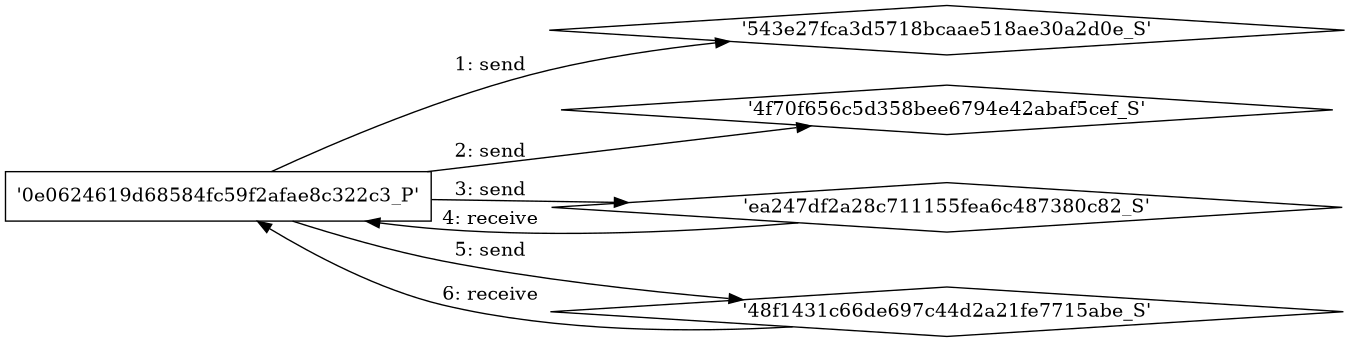 digraph "D:\Learning\Paper\apt\基于CTI的攻击预警\Dataset\攻击图\ASGfromALLCTI\ASUS Software Updates Used for Supply Chain Attacks.dot" {
rankdir="LR"
size="9"
fixedsize="false"
splines="true"
nodesep=0.3
ranksep=0
fontsize=10
overlap="scalexy"
engine= "neato"
	"'543e27fca3d5718bcaae518ae30a2d0e_S'" [node_type=Socket shape=diamond]
	"'0e0624619d68584fc59f2afae8c322c3_P'" [node_type=Process shape=box]
	"'0e0624619d68584fc59f2afae8c322c3_P'" -> "'543e27fca3d5718bcaae518ae30a2d0e_S'" [label="1: send"]
	"'4f70f656c5d358bee6794e42abaf5cef_S'" [node_type=Socket shape=diamond]
	"'0e0624619d68584fc59f2afae8c322c3_P'" [node_type=Process shape=box]
	"'0e0624619d68584fc59f2afae8c322c3_P'" -> "'4f70f656c5d358bee6794e42abaf5cef_S'" [label="2: send"]
	"'ea247df2a28c711155fea6c487380c82_S'" [node_type=Socket shape=diamond]
	"'0e0624619d68584fc59f2afae8c322c3_P'" [node_type=Process shape=box]
	"'0e0624619d68584fc59f2afae8c322c3_P'" -> "'ea247df2a28c711155fea6c487380c82_S'" [label="3: send"]
	"'ea247df2a28c711155fea6c487380c82_S'" -> "'0e0624619d68584fc59f2afae8c322c3_P'" [label="4: receive"]
	"'48f1431c66de697c44d2a21fe7715abe_S'" [node_type=Socket shape=diamond]
	"'0e0624619d68584fc59f2afae8c322c3_P'" [node_type=Process shape=box]
	"'0e0624619d68584fc59f2afae8c322c3_P'" -> "'48f1431c66de697c44d2a21fe7715abe_S'" [label="5: send"]
	"'48f1431c66de697c44d2a21fe7715abe_S'" -> "'0e0624619d68584fc59f2afae8c322c3_P'" [label="6: receive"]
}
